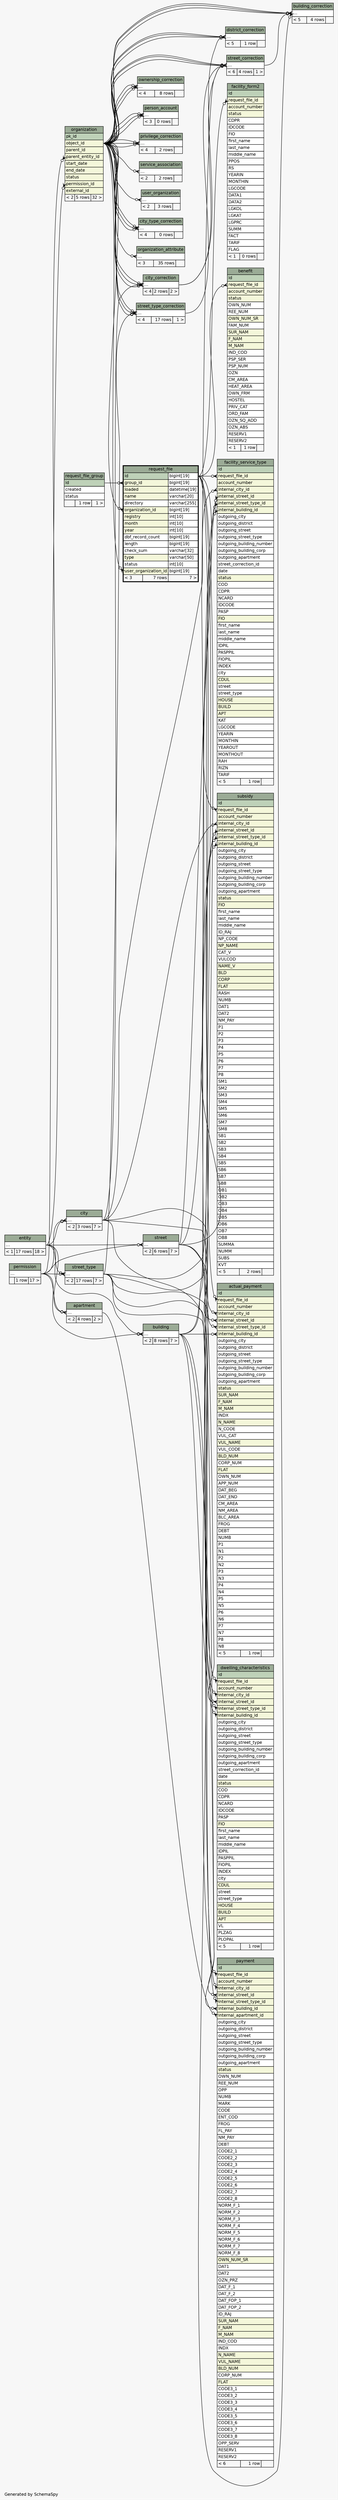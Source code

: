 // dot 2.28.0 on Windows 7 6.1
// SchemaSpy rev 590
digraph "twoDegreesRelationshipsDiagram" {
  graph [
    rankdir="RL"
    bgcolor="#f7f7f7"
    label="\nGenerated by SchemaSpy"
    labeljust="l"
    nodesep="0.18"
    ranksep="0.46"
    fontname="Helvetica"
    fontsize="11"
  ];
  node [
    fontname="Helvetica"
    fontsize="11"
    shape="plaintext"
  ];
  edge [
    arrowsize="0.8"
  ];
  "actual_payment":"internal_building_id":w -> "building":"elipses":e [arrowhead=none dir=back arrowtail=crowodot];
  "actual_payment":"internal_city_id":w -> "city":"elipses":e [arrowhead=none dir=back arrowtail=crowodot];
  "actual_payment":"internal_street_id":w -> "street":"elipses":e [arrowhead=none dir=back arrowtail=crowodot];
  "actual_payment":"internal_street_type_id":w -> "street_type":"elipses":e [arrowhead=none dir=back arrowtail=crowodot];
  "actual_payment":"request_file_id":w -> "request_file":"id.type":e [arrowhead=none dir=back arrowtail=crowodot];
  "apartment":"elipses":w -> "entity":"elipses":e [arrowhead=none dir=back arrowtail=crowodot];
  "apartment":"elipses":w -> "permission":"elipses":e [arrowhead=none dir=back arrowtail=crowodot];
  "benefit":"request_file_id":w -> "request_file":"id.type":e [arrowhead=none dir=back arrowtail=crowodot];
  "building":"elipses":w -> "entity":"elipses":e [arrowhead=none dir=back arrowtail=crowodot];
  "building":"elipses":w -> "permission":"elipses":e [arrowhead=none dir=back arrowtail=crowodot];
  "building_correction":"elipses":w -> "organization":"object_id":e [arrowhead=none dir=back arrowtail=crowodot];
  "building_correction":"elipses":w -> "building":"elipses":e [arrowhead=none dir=back arrowtail=crowodot];
  "building_correction":"elipses":w -> "organization":"object_id":e [arrowhead=none dir=back arrowtail=crowodot];
  "building_correction":"elipses":w -> "street_correction":"elipses":e [arrowhead=none dir=back arrowtail=crowodot];
  "building_correction":"elipses":w -> "organization":"object_id":e [arrowhead=none dir=back arrowtail=crowodot];
  "city":"elipses":w -> "entity":"elipses":e [arrowhead=none dir=back arrowtail=crowodot];
  "city":"elipses":w -> "permission":"elipses":e [arrowhead=none dir=back arrowtail=crowodot];
  "city_correction":"elipses":w -> "organization":"object_id":e [arrowhead=none dir=back arrowtail=crowodot];
  "city_correction":"elipses":w -> "city":"elipses":e [arrowhead=none dir=back arrowtail=crowodot];
  "city_correction":"elipses":w -> "organization":"object_id":e [arrowhead=none dir=back arrowtail=crowodot];
  "city_correction":"elipses":w -> "organization":"object_id":e [arrowhead=none dir=back arrowtail=crowodot];
  "city_type_correction":"elipses":w -> "organization":"object_id":e [arrowhead=none dir=back arrowtail=crowodot];
  "city_type_correction":"elipses":w -> "organization":"object_id":e [arrowhead=none dir=back arrowtail=crowodot];
  "city_type_correction":"elipses":w -> "organization":"object_id":e [arrowhead=none dir=back arrowtail=crowodot];
  "district_correction":"elipses":w -> "organization":"object_id":e [arrowhead=none dir=back arrowtail=crowodot];
  "district_correction":"elipses":w -> "organization":"object_id":e [arrowhead=none dir=back arrowtail=crowodot];
  "district_correction":"elipses":w -> "city_correction":"elipses":e [arrowhead=none dir=back arrowtail=crowodot];
  "district_correction":"elipses":w -> "organization":"object_id":e [arrowhead=none dir=back arrowtail=crowodot];
  "dwelling_characteristics":"internal_building_id":w -> "building":"elipses":e [arrowhead=none dir=back arrowtail=crowodot];
  "dwelling_characteristics":"internal_city_id":w -> "city":"elipses":e [arrowhead=none dir=back arrowtail=crowodot];
  "dwelling_characteristics":"internal_street_id":w -> "street":"elipses":e [arrowhead=none dir=back arrowtail=crowodot];
  "dwelling_characteristics":"internal_street_type_id":w -> "street_type":"elipses":e [arrowhead=none dir=back arrowtail=crowodot];
  "dwelling_characteristics":"request_file_id":w -> "request_file":"id.type":e [arrowhead=none dir=back arrowtail=crowodot];
  "facility_form2":"request_file_id":w -> "request_file":"id.type":e [arrowhead=none dir=back arrowtail=crowodot];
  "facility_service_type":"internal_building_id":w -> "building":"elipses":e [arrowhead=none dir=back arrowtail=crowodot];
  "facility_service_type":"internal_city_id":w -> "city":"elipses":e [arrowhead=none dir=back arrowtail=crowodot];
  "facility_service_type":"internal_street_id":w -> "street":"elipses":e [arrowhead=none dir=back arrowtail=crowodot];
  "facility_service_type":"internal_street_type_id":w -> "street_type":"elipses":e [arrowhead=none dir=back arrowtail=crowodot];
  "facility_service_type":"request_file_id":w -> "request_file":"id.type":e [arrowhead=none dir=back arrowtail=crowodot];
  "organization":"parent_entity_id":w -> "entity":"elipses":e [arrowhead=none dir=back arrowtail=crowodot];
  "organization":"permission_id":w -> "permission":"elipses":e [arrowhead=none dir=back arrowtail=crowodot];
  "organization_attribute":"elipses":w -> "organization":"object_id":e [arrowhead=none dir=back arrowtail=crowodot];
  "ownership_correction":"elipses":w -> "organization":"object_id":e [arrowhead=none dir=back arrowtail=crowodot];
  "ownership_correction":"elipses":w -> "organization":"object_id":e [arrowhead=none dir=back arrowtail=crowodot];
  "ownership_correction":"elipses":w -> "organization":"object_id":e [arrowhead=none dir=back arrowtail=crowodot];
  "payment":"internal_apartment_id":w -> "apartment":"elipses":e [arrowhead=none dir=back arrowtail=crowodot];
  "payment":"internal_building_id":w -> "building":"elipses":e [arrowhead=none dir=back arrowtail=crowodot];
  "payment":"internal_city_id":w -> "city":"elipses":e [arrowhead=none dir=back arrowtail=crowodot];
  "payment":"internal_street_id":w -> "street":"elipses":e [arrowhead=none dir=back arrowtail=crowodot];
  "payment":"internal_street_type_id":w -> "street_type":"elipses":e [arrowhead=none dir=back arrowtail=crowodot];
  "payment":"request_file_id":w -> "request_file":"id.type":e [arrowhead=none dir=back arrowtail=crowodot];
  "person_account":"elipses":w -> "organization":"object_id":e [arrowhead=none dir=back arrowtail=crowodot];
  "person_account":"elipses":w -> "organization":"object_id":e [arrowhead=none dir=back arrowtail=crowodot];
  "person_account":"elipses":w -> "organization":"object_id":e [arrowhead=none dir=back arrowtail=crowodot];
  "privilege_correction":"elipses":w -> "organization":"object_id":e [arrowhead=none dir=back arrowtail=crowodot];
  "privilege_correction":"elipses":w -> "organization":"object_id":e [arrowhead=none dir=back arrowtail=crowodot];
  "privilege_correction":"elipses":w -> "organization":"object_id":e [arrowhead=none dir=back arrowtail=crowodot];
  "request_file":"group_id":w -> "request_file_group":"id":e [arrowhead=none dir=back arrowtail=crowodot];
  "request_file":"organization_id":w -> "organization":"object_id":e [arrowhead=none dir=back arrowtail=crowodot];
  "request_file":"user_organization_id":w -> "organization":"object_id":e [arrowhead=none dir=back arrowtail=crowodot];
  "service_association":"elipses":w -> "organization":"object_id":e [arrowhead=none dir=back arrowtail=crowodot];
  "street":"elipses":w -> "entity":"elipses":e [arrowhead=none dir=back arrowtail=crowodot];
  "street":"elipses":w -> "permission":"elipses":e [arrowhead=none dir=back arrowtail=crowodot];
  "street_correction":"elipses":w -> "organization":"object_id":e [arrowhead=none dir=back arrowtail=crowodot];
  "street_correction":"elipses":w -> "street":"elipses":e [arrowhead=none dir=back arrowtail=crowodot];
  "street_correction":"elipses":w -> "organization":"object_id":e [arrowhead=none dir=back arrowtail=crowodot];
  "street_correction":"elipses":w -> "city_correction":"elipses":e [arrowhead=none dir=back arrowtail=crowodot];
  "street_correction":"elipses":w -> "street_type_correction":"elipses":e [arrowhead=none dir=back arrowtail=crowodot];
  "street_correction":"elipses":w -> "organization":"object_id":e [arrowhead=none dir=back arrowtail=crowodot];
  "street_type":"elipses":w -> "entity":"elipses":e [arrowhead=none dir=back arrowtail=crowodot];
  "street_type":"elipses":w -> "permission":"elipses":e [arrowhead=none dir=back arrowtail=crowodot];
  "street_type_correction":"elipses":w -> "organization":"object_id":e [arrowhead=none dir=back arrowtail=crowodot];
  "street_type_correction":"elipses":w -> "street_type":"elipses":e [arrowhead=none dir=back arrowtail=crowodot];
  "street_type_correction":"elipses":w -> "organization":"object_id":e [arrowhead=none dir=back arrowtail=crowodot];
  "street_type_correction":"elipses":w -> "organization":"object_id":e [arrowhead=none dir=back arrowtail=crowodot];
  "subsidy":"internal_building_id":w -> "building":"elipses":e [arrowhead=none dir=back arrowtail=crowodot];
  "subsidy":"internal_city_id":w -> "city":"elipses":e [arrowhead=none dir=back arrowtail=crowodot];
  "subsidy":"internal_street_id":w -> "street":"elipses":e [arrowhead=none dir=back arrowtail=crowodot];
  "subsidy":"internal_street_type_id":w -> "street_type":"elipses":e [arrowhead=none dir=back arrowtail=crowodot];
  "subsidy":"request_file_id":w -> "request_file":"id.type":e [arrowhead=none dir=back arrowtail=crowodot];
  "user_organization":"elipses":w -> "organization":"object_id":e [arrowhead=none dir=back arrowtail=crowodot];
  "actual_payment" [
    label=<
    <TABLE BORDER="0" CELLBORDER="1" CELLSPACING="0" BGCOLOR="#ffffff">
      <TR><TD COLSPAN="3" BGCOLOR="#9bab96" ALIGN="CENTER">actual_payment</TD></TR>
      <TR><TD PORT="id" COLSPAN="3" BGCOLOR="#bed1b8" ALIGN="LEFT">id</TD></TR>
      <TR><TD PORT="request_file_id" COLSPAN="3" BGCOLOR="#f4f7da" ALIGN="LEFT">request_file_id</TD></TR>
      <TR><TD PORT="account_number" COLSPAN="3" BGCOLOR="#f4f7da" ALIGN="LEFT">account_number</TD></TR>
      <TR><TD PORT="internal_city_id" COLSPAN="3" BGCOLOR="#f4f7da" ALIGN="LEFT">internal_city_id</TD></TR>
      <TR><TD PORT="internal_street_id" COLSPAN="3" BGCOLOR="#f4f7da" ALIGN="LEFT">internal_street_id</TD></TR>
      <TR><TD PORT="internal_street_type_id" COLSPAN="3" BGCOLOR="#f4f7da" ALIGN="LEFT">internal_street_type_id</TD></TR>
      <TR><TD PORT="internal_building_id" COLSPAN="3" BGCOLOR="#f4f7da" ALIGN="LEFT">internal_building_id</TD></TR>
      <TR><TD PORT="outgoing_city" COLSPAN="3" ALIGN="LEFT">outgoing_city</TD></TR>
      <TR><TD PORT="outgoing_district" COLSPAN="3" ALIGN="LEFT">outgoing_district</TD></TR>
      <TR><TD PORT="outgoing_street" COLSPAN="3" ALIGN="LEFT">outgoing_street</TD></TR>
      <TR><TD PORT="outgoing_street_type" COLSPAN="3" ALIGN="LEFT">outgoing_street_type</TD></TR>
      <TR><TD PORT="outgoing_building_number" COLSPAN="3" ALIGN="LEFT">outgoing_building_number</TD></TR>
      <TR><TD PORT="outgoing_building_corp" COLSPAN="3" ALIGN="LEFT">outgoing_building_corp</TD></TR>
      <TR><TD PORT="outgoing_apartment" COLSPAN="3" ALIGN="LEFT">outgoing_apartment</TD></TR>
      <TR><TD PORT="status" COLSPAN="3" BGCOLOR="#f4f7da" ALIGN="LEFT">status</TD></TR>
      <TR><TD PORT="SUR_NAM" COLSPAN="3" BGCOLOR="#f4f7da" ALIGN="LEFT">SUR_NAM</TD></TR>
      <TR><TD PORT="F_NAM" COLSPAN="3" BGCOLOR="#f4f7da" ALIGN="LEFT">F_NAM</TD></TR>
      <TR><TD PORT="M_NAM" COLSPAN="3" BGCOLOR="#f4f7da" ALIGN="LEFT">M_NAM</TD></TR>
      <TR><TD PORT="INDX" COLSPAN="3" ALIGN="LEFT">INDX</TD></TR>
      <TR><TD PORT="N_NAME" COLSPAN="3" BGCOLOR="#f4f7da" ALIGN="LEFT">N_NAME</TD></TR>
      <TR><TD PORT="N_CODE" COLSPAN="3" ALIGN="LEFT">N_CODE</TD></TR>
      <TR><TD PORT="VUL_CAT" COLSPAN="3" ALIGN="LEFT">VUL_CAT</TD></TR>
      <TR><TD PORT="VUL_NAME" COLSPAN="3" BGCOLOR="#f4f7da" ALIGN="LEFT">VUL_NAME</TD></TR>
      <TR><TD PORT="VUL_CODE" COLSPAN="3" ALIGN="LEFT">VUL_CODE</TD></TR>
      <TR><TD PORT="BLD_NUM" COLSPAN="3" BGCOLOR="#f4f7da" ALIGN="LEFT">BLD_NUM</TD></TR>
      <TR><TD PORT="CORP_NUM" COLSPAN="3" ALIGN="LEFT">CORP_NUM</TD></TR>
      <TR><TD PORT="FLAT" COLSPAN="3" BGCOLOR="#f4f7da" ALIGN="LEFT">FLAT</TD></TR>
      <TR><TD PORT="OWN_NUM" COLSPAN="3" ALIGN="LEFT">OWN_NUM</TD></TR>
      <TR><TD PORT="APP_NUM" COLSPAN="3" ALIGN="LEFT">APP_NUM</TD></TR>
      <TR><TD PORT="DAT_BEG" COLSPAN="3" ALIGN="LEFT">DAT_BEG</TD></TR>
      <TR><TD PORT="DAT_END" COLSPAN="3" ALIGN="LEFT">DAT_END</TD></TR>
      <TR><TD PORT="CM_AREA" COLSPAN="3" ALIGN="LEFT">CM_AREA</TD></TR>
      <TR><TD PORT="NM_AREA" COLSPAN="3" ALIGN="LEFT">NM_AREA</TD></TR>
      <TR><TD PORT="BLC_AREA" COLSPAN="3" ALIGN="LEFT">BLC_AREA</TD></TR>
      <TR><TD PORT="FROG" COLSPAN="3" ALIGN="LEFT">FROG</TD></TR>
      <TR><TD PORT="DEBT" COLSPAN="3" ALIGN="LEFT">DEBT</TD></TR>
      <TR><TD PORT="NUMB" COLSPAN="3" ALIGN="LEFT">NUMB</TD></TR>
      <TR><TD PORT="P1" COLSPAN="3" ALIGN="LEFT">P1</TD></TR>
      <TR><TD PORT="N1" COLSPAN="3" ALIGN="LEFT">N1</TD></TR>
      <TR><TD PORT="P2" COLSPAN="3" ALIGN="LEFT">P2</TD></TR>
      <TR><TD PORT="N2" COLSPAN="3" ALIGN="LEFT">N2</TD></TR>
      <TR><TD PORT="P3" COLSPAN="3" ALIGN="LEFT">P3</TD></TR>
      <TR><TD PORT="N3" COLSPAN="3" ALIGN="LEFT">N3</TD></TR>
      <TR><TD PORT="P4" COLSPAN="3" ALIGN="LEFT">P4</TD></TR>
      <TR><TD PORT="N4" COLSPAN="3" ALIGN="LEFT">N4</TD></TR>
      <TR><TD PORT="P5" COLSPAN="3" ALIGN="LEFT">P5</TD></TR>
      <TR><TD PORT="N5" COLSPAN="3" ALIGN="LEFT">N5</TD></TR>
      <TR><TD PORT="P6" COLSPAN="3" ALIGN="LEFT">P6</TD></TR>
      <TR><TD PORT="N6" COLSPAN="3" ALIGN="LEFT">N6</TD></TR>
      <TR><TD PORT="P7" COLSPAN="3" ALIGN="LEFT">P7</TD></TR>
      <TR><TD PORT="N7" COLSPAN="3" ALIGN="LEFT">N7</TD></TR>
      <TR><TD PORT="P8" COLSPAN="3" ALIGN="LEFT">P8</TD></TR>
      <TR><TD PORT="N8" COLSPAN="3" ALIGN="LEFT">N8</TD></TR>
      <TR><TD ALIGN="LEFT" BGCOLOR="#f7f7f7">&lt; 5</TD><TD ALIGN="RIGHT" BGCOLOR="#f7f7f7">1 row</TD><TD ALIGN="RIGHT" BGCOLOR="#f7f7f7">  </TD></TR>
    </TABLE>>
    URL="actual_payment.html"
    tooltip="actual_payment"
  ];
  "apartment" [
    label=<
    <TABLE BORDER="0" CELLBORDER="1" CELLSPACING="0" BGCOLOR="#ffffff">
      <TR><TD COLSPAN="3" BGCOLOR="#9bab96" ALIGN="CENTER">apartment</TD></TR>
      <TR><TD PORT="elipses" COLSPAN="3" ALIGN="LEFT">...</TD></TR>
      <TR><TD ALIGN="LEFT" BGCOLOR="#f7f7f7">&lt; 2</TD><TD ALIGN="RIGHT" BGCOLOR="#f7f7f7">4 rows</TD><TD ALIGN="RIGHT" BGCOLOR="#f7f7f7">2 &gt;</TD></TR>
    </TABLE>>
    URL="apartment.html"
    tooltip="apartment"
  ];
  "benefit" [
    label=<
    <TABLE BORDER="0" CELLBORDER="1" CELLSPACING="0" BGCOLOR="#ffffff">
      <TR><TD COLSPAN="3" BGCOLOR="#9bab96" ALIGN="CENTER">benefit</TD></TR>
      <TR><TD PORT="id" COLSPAN="3" BGCOLOR="#bed1b8" ALIGN="LEFT">id</TD></TR>
      <TR><TD PORT="request_file_id" COLSPAN="3" BGCOLOR="#f4f7da" ALIGN="LEFT">request_file_id</TD></TR>
      <TR><TD PORT="account_number" COLSPAN="3" BGCOLOR="#f4f7da" ALIGN="LEFT">account_number</TD></TR>
      <TR><TD PORT="status" COLSPAN="3" BGCOLOR="#f4f7da" ALIGN="LEFT">status</TD></TR>
      <TR><TD PORT="OWN_NUM" COLSPAN="3" ALIGN="LEFT">OWN_NUM</TD></TR>
      <TR><TD PORT="REE_NUM" COLSPAN="3" ALIGN="LEFT">REE_NUM</TD></TR>
      <TR><TD PORT="OWN_NUM_SR" COLSPAN="3" BGCOLOR="#f4f7da" ALIGN="LEFT">OWN_NUM_SR</TD></TR>
      <TR><TD PORT="FAM_NUM" COLSPAN="3" ALIGN="LEFT">FAM_NUM</TD></TR>
      <TR><TD PORT="SUR_NAM" COLSPAN="3" BGCOLOR="#f4f7da" ALIGN="LEFT">SUR_NAM</TD></TR>
      <TR><TD PORT="F_NAM" COLSPAN="3" BGCOLOR="#f4f7da" ALIGN="LEFT">F_NAM</TD></TR>
      <TR><TD PORT="M_NAM" COLSPAN="3" BGCOLOR="#f4f7da" ALIGN="LEFT">M_NAM</TD></TR>
      <TR><TD PORT="IND_COD" COLSPAN="3" ALIGN="LEFT">IND_COD</TD></TR>
      <TR><TD PORT="PSP_SER" COLSPAN="3" ALIGN="LEFT">PSP_SER</TD></TR>
      <TR><TD PORT="PSP_NUM" COLSPAN="3" ALIGN="LEFT">PSP_NUM</TD></TR>
      <TR><TD PORT="OZN" COLSPAN="3" ALIGN="LEFT">OZN</TD></TR>
      <TR><TD PORT="CM_AREA" COLSPAN="3" ALIGN="LEFT">CM_AREA</TD></TR>
      <TR><TD PORT="HEAT_AREA" COLSPAN="3" ALIGN="LEFT">HEAT_AREA</TD></TR>
      <TR><TD PORT="OWN_FRM" COLSPAN="3" ALIGN="LEFT">OWN_FRM</TD></TR>
      <TR><TD PORT="HOSTEL" COLSPAN="3" ALIGN="LEFT">HOSTEL</TD></TR>
      <TR><TD PORT="PRIV_CAT" COLSPAN="3" ALIGN="LEFT">PRIV_CAT</TD></TR>
      <TR><TD PORT="ORD_FAM" COLSPAN="3" ALIGN="LEFT">ORD_FAM</TD></TR>
      <TR><TD PORT="OZN_SQ_ADD" COLSPAN="3" ALIGN="LEFT">OZN_SQ_ADD</TD></TR>
      <TR><TD PORT="OZN_ABS" COLSPAN="3" ALIGN="LEFT">OZN_ABS</TD></TR>
      <TR><TD PORT="RESERV1" COLSPAN="3" ALIGN="LEFT">RESERV1</TD></TR>
      <TR><TD PORT="RESERV2" COLSPAN="3" ALIGN="LEFT">RESERV2</TD></TR>
      <TR><TD ALIGN="LEFT" BGCOLOR="#f7f7f7">&lt; 1</TD><TD ALIGN="RIGHT" BGCOLOR="#f7f7f7">1 row</TD><TD ALIGN="RIGHT" BGCOLOR="#f7f7f7">  </TD></TR>
    </TABLE>>
    URL="benefit.html"
    tooltip="benefit"
  ];
  "building" [
    label=<
    <TABLE BORDER="0" CELLBORDER="1" CELLSPACING="0" BGCOLOR="#ffffff">
      <TR><TD COLSPAN="3" BGCOLOR="#9bab96" ALIGN="CENTER">building</TD></TR>
      <TR><TD PORT="elipses" COLSPAN="3" ALIGN="LEFT">...</TD></TR>
      <TR><TD ALIGN="LEFT" BGCOLOR="#f7f7f7">&lt; 2</TD><TD ALIGN="RIGHT" BGCOLOR="#f7f7f7">8 rows</TD><TD ALIGN="RIGHT" BGCOLOR="#f7f7f7">7 &gt;</TD></TR>
    </TABLE>>
    URL="building.html"
    tooltip="building"
  ];
  "building_correction" [
    label=<
    <TABLE BORDER="0" CELLBORDER="1" CELLSPACING="0" BGCOLOR="#ffffff">
      <TR><TD COLSPAN="3" BGCOLOR="#9bab96" ALIGN="CENTER">building_correction</TD></TR>
      <TR><TD PORT="elipses" COLSPAN="3" ALIGN="LEFT">...</TD></TR>
      <TR><TD ALIGN="LEFT" BGCOLOR="#f7f7f7">&lt; 5</TD><TD ALIGN="RIGHT" BGCOLOR="#f7f7f7">4 rows</TD><TD ALIGN="RIGHT" BGCOLOR="#f7f7f7">  </TD></TR>
    </TABLE>>
    URL="building_correction.html"
    tooltip="building_correction"
  ];
  "city" [
    label=<
    <TABLE BORDER="0" CELLBORDER="1" CELLSPACING="0" BGCOLOR="#ffffff">
      <TR><TD COLSPAN="3" BGCOLOR="#9bab96" ALIGN="CENTER">city</TD></TR>
      <TR><TD PORT="elipses" COLSPAN="3" ALIGN="LEFT">...</TD></TR>
      <TR><TD ALIGN="LEFT" BGCOLOR="#f7f7f7">&lt; 2</TD><TD ALIGN="RIGHT" BGCOLOR="#f7f7f7">3 rows</TD><TD ALIGN="RIGHT" BGCOLOR="#f7f7f7">7 &gt;</TD></TR>
    </TABLE>>
    URL="city.html"
    tooltip="city"
  ];
  "city_correction" [
    label=<
    <TABLE BORDER="0" CELLBORDER="1" CELLSPACING="0" BGCOLOR="#ffffff">
      <TR><TD COLSPAN="3" BGCOLOR="#9bab96" ALIGN="CENTER">city_correction</TD></TR>
      <TR><TD PORT="elipses" COLSPAN="3" ALIGN="LEFT">...</TD></TR>
      <TR><TD ALIGN="LEFT" BGCOLOR="#f7f7f7">&lt; 4</TD><TD ALIGN="RIGHT" BGCOLOR="#f7f7f7">2 rows</TD><TD ALIGN="RIGHT" BGCOLOR="#f7f7f7">2 &gt;</TD></TR>
    </TABLE>>
    URL="city_correction.html"
    tooltip="city_correction"
  ];
  "city_type_correction" [
    label=<
    <TABLE BORDER="0" CELLBORDER="1" CELLSPACING="0" BGCOLOR="#ffffff">
      <TR><TD COLSPAN="3" BGCOLOR="#9bab96" ALIGN="CENTER">city_type_correction</TD></TR>
      <TR><TD PORT="elipses" COLSPAN="3" ALIGN="LEFT">...</TD></TR>
      <TR><TD ALIGN="LEFT" BGCOLOR="#f7f7f7">&lt; 4</TD><TD ALIGN="RIGHT" BGCOLOR="#f7f7f7">0 rows</TD><TD ALIGN="RIGHT" BGCOLOR="#f7f7f7">  </TD></TR>
    </TABLE>>
    URL="city_type_correction.html"
    tooltip="city_type_correction"
  ];
  "district_correction" [
    label=<
    <TABLE BORDER="0" CELLBORDER="1" CELLSPACING="0" BGCOLOR="#ffffff">
      <TR><TD COLSPAN="3" BGCOLOR="#9bab96" ALIGN="CENTER">district_correction</TD></TR>
      <TR><TD PORT="elipses" COLSPAN="3" ALIGN="LEFT">...</TD></TR>
      <TR><TD ALIGN="LEFT" BGCOLOR="#f7f7f7">&lt; 5</TD><TD ALIGN="RIGHT" BGCOLOR="#f7f7f7">1 row</TD><TD ALIGN="RIGHT" BGCOLOR="#f7f7f7">  </TD></TR>
    </TABLE>>
    URL="district_correction.html"
    tooltip="district_correction"
  ];
  "dwelling_characteristics" [
    label=<
    <TABLE BORDER="0" CELLBORDER="1" CELLSPACING="0" BGCOLOR="#ffffff">
      <TR><TD COLSPAN="3" BGCOLOR="#9bab96" ALIGN="CENTER">dwelling_characteristics</TD></TR>
      <TR><TD PORT="id" COLSPAN="3" BGCOLOR="#bed1b8" ALIGN="LEFT">id</TD></TR>
      <TR><TD PORT="request_file_id" COLSPAN="3" BGCOLOR="#f4f7da" ALIGN="LEFT">request_file_id</TD></TR>
      <TR><TD PORT="account_number" COLSPAN="3" BGCOLOR="#f4f7da" ALIGN="LEFT">account_number</TD></TR>
      <TR><TD PORT="internal_city_id" COLSPAN="3" BGCOLOR="#f4f7da" ALIGN="LEFT">internal_city_id</TD></TR>
      <TR><TD PORT="internal_street_id" COLSPAN="3" BGCOLOR="#f4f7da" ALIGN="LEFT">internal_street_id</TD></TR>
      <TR><TD PORT="internal_street_type_id" COLSPAN="3" BGCOLOR="#f4f7da" ALIGN="LEFT">internal_street_type_id</TD></TR>
      <TR><TD PORT="internal_building_id" COLSPAN="3" BGCOLOR="#f4f7da" ALIGN="LEFT">internal_building_id</TD></TR>
      <TR><TD PORT="outgoing_city" COLSPAN="3" ALIGN="LEFT">outgoing_city</TD></TR>
      <TR><TD PORT="outgoing_district" COLSPAN="3" ALIGN="LEFT">outgoing_district</TD></TR>
      <TR><TD PORT="outgoing_street" COLSPAN="3" ALIGN="LEFT">outgoing_street</TD></TR>
      <TR><TD PORT="outgoing_street_type" COLSPAN="3" ALIGN="LEFT">outgoing_street_type</TD></TR>
      <TR><TD PORT="outgoing_building_number" COLSPAN="3" ALIGN="LEFT">outgoing_building_number</TD></TR>
      <TR><TD PORT="outgoing_building_corp" COLSPAN="3" ALIGN="LEFT">outgoing_building_corp</TD></TR>
      <TR><TD PORT="outgoing_apartment" COLSPAN="3" ALIGN="LEFT">outgoing_apartment</TD></TR>
      <TR><TD PORT="street_correction_id" COLSPAN="3" ALIGN="LEFT">street_correction_id</TD></TR>
      <TR><TD PORT="date" COLSPAN="3" ALIGN="LEFT">date</TD></TR>
      <TR><TD PORT="status" COLSPAN="3" BGCOLOR="#f4f7da" ALIGN="LEFT">status</TD></TR>
      <TR><TD PORT="COD" COLSPAN="3" ALIGN="LEFT">COD</TD></TR>
      <TR><TD PORT="CDPR" COLSPAN="3" ALIGN="LEFT">CDPR</TD></TR>
      <TR><TD PORT="NCARD" COLSPAN="3" ALIGN="LEFT">NCARD</TD></TR>
      <TR><TD PORT="IDCODE" COLSPAN="3" ALIGN="LEFT">IDCODE</TD></TR>
      <TR><TD PORT="PASP" COLSPAN="3" ALIGN="LEFT">PASP</TD></TR>
      <TR><TD PORT="FIO" COLSPAN="3" BGCOLOR="#f4f7da" ALIGN="LEFT">FIO</TD></TR>
      <TR><TD PORT="first_name" COLSPAN="3" ALIGN="LEFT">first_name</TD></TR>
      <TR><TD PORT="last_name" COLSPAN="3" ALIGN="LEFT">last_name</TD></TR>
      <TR><TD PORT="middle_name" COLSPAN="3" ALIGN="LEFT">middle_name</TD></TR>
      <TR><TD PORT="IDPIL" COLSPAN="3" ALIGN="LEFT">IDPIL</TD></TR>
      <TR><TD PORT="PASPPIL" COLSPAN="3" ALIGN="LEFT">PASPPIL</TD></TR>
      <TR><TD PORT="FIOPIL" COLSPAN="3" ALIGN="LEFT">FIOPIL</TD></TR>
      <TR><TD PORT="INDEX" COLSPAN="3" ALIGN="LEFT">INDEX</TD></TR>
      <TR><TD PORT="city" COLSPAN="3" ALIGN="LEFT">city</TD></TR>
      <TR><TD PORT="CDUL" COLSPAN="3" BGCOLOR="#f4f7da" ALIGN="LEFT">CDUL</TD></TR>
      <TR><TD PORT="street" COLSPAN="3" ALIGN="LEFT">street</TD></TR>
      <TR><TD PORT="street_type" COLSPAN="3" ALIGN="LEFT">street_type</TD></TR>
      <TR><TD PORT="HOUSE" COLSPAN="3" BGCOLOR="#f4f7da" ALIGN="LEFT">HOUSE</TD></TR>
      <TR><TD PORT="BUILD" COLSPAN="3" BGCOLOR="#f4f7da" ALIGN="LEFT">BUILD</TD></TR>
      <TR><TD PORT="APT" COLSPAN="3" BGCOLOR="#f4f7da" ALIGN="LEFT">APT</TD></TR>
      <TR><TD PORT="VL" COLSPAN="3" ALIGN="LEFT">VL</TD></TR>
      <TR><TD PORT="PLZAG" COLSPAN="3" ALIGN="LEFT">PLZAG</TD></TR>
      <TR><TD PORT="PLOPAL" COLSPAN="3" ALIGN="LEFT">PLOPAL</TD></TR>
      <TR><TD ALIGN="LEFT" BGCOLOR="#f7f7f7">&lt; 5</TD><TD ALIGN="RIGHT" BGCOLOR="#f7f7f7">1 row</TD><TD ALIGN="RIGHT" BGCOLOR="#f7f7f7">  </TD></TR>
    </TABLE>>
    URL="dwelling_characteristics.html"
    tooltip="dwelling_characteristics"
  ];
  "entity" [
    label=<
    <TABLE BORDER="0" CELLBORDER="1" CELLSPACING="0" BGCOLOR="#ffffff">
      <TR><TD COLSPAN="3" BGCOLOR="#9bab96" ALIGN="CENTER">entity</TD></TR>
      <TR><TD PORT="elipses" COLSPAN="3" ALIGN="LEFT">...</TD></TR>
      <TR><TD ALIGN="LEFT" BGCOLOR="#f7f7f7">&lt; 1</TD><TD ALIGN="RIGHT" BGCOLOR="#f7f7f7">17 rows</TD><TD ALIGN="RIGHT" BGCOLOR="#f7f7f7">18 &gt;</TD></TR>
    </TABLE>>
    URL="entity.html"
    tooltip="entity"
  ];
  "facility_form2" [
    label=<
    <TABLE BORDER="0" CELLBORDER="1" CELLSPACING="0" BGCOLOR="#ffffff">
      <TR><TD COLSPAN="3" BGCOLOR="#9bab96" ALIGN="CENTER">facility_form2</TD></TR>
      <TR><TD PORT="id" COLSPAN="3" BGCOLOR="#bed1b8" ALIGN="LEFT">id</TD></TR>
      <TR><TD PORT="request_file_id" COLSPAN="3" BGCOLOR="#f4f7da" ALIGN="LEFT">request_file_id</TD></TR>
      <TR><TD PORT="account_number" COLSPAN="3" BGCOLOR="#f4f7da" ALIGN="LEFT">account_number</TD></TR>
      <TR><TD PORT="status" COLSPAN="3" BGCOLOR="#f4f7da" ALIGN="LEFT">status</TD></TR>
      <TR><TD PORT="CDPR" COLSPAN="3" ALIGN="LEFT">CDPR</TD></TR>
      <TR><TD PORT="IDCODE" COLSPAN="3" ALIGN="LEFT">IDCODE</TD></TR>
      <TR><TD PORT="FIO" COLSPAN="3" ALIGN="LEFT">FIO</TD></TR>
      <TR><TD PORT="first_name" COLSPAN="3" ALIGN="LEFT">first_name</TD></TR>
      <TR><TD PORT="last_name" COLSPAN="3" ALIGN="LEFT">last_name</TD></TR>
      <TR><TD PORT="middle_name" COLSPAN="3" ALIGN="LEFT">middle_name</TD></TR>
      <TR><TD PORT="PPOS" COLSPAN="3" ALIGN="LEFT">PPOS</TD></TR>
      <TR><TD PORT="RS" COLSPAN="3" ALIGN="LEFT">RS</TD></TR>
      <TR><TD PORT="YEARIN" COLSPAN="3" ALIGN="LEFT">YEARIN</TD></TR>
      <TR><TD PORT="MONTHIN" COLSPAN="3" ALIGN="LEFT">MONTHIN</TD></TR>
      <TR><TD PORT="LGCODE" COLSPAN="3" ALIGN="LEFT">LGCODE</TD></TR>
      <TR><TD PORT="DATA1" COLSPAN="3" ALIGN="LEFT">DATA1</TD></TR>
      <TR><TD PORT="DATA2" COLSPAN="3" ALIGN="LEFT">DATA2</TD></TR>
      <TR><TD PORT="LGKOL" COLSPAN="3" ALIGN="LEFT">LGKOL</TD></TR>
      <TR><TD PORT="LGKAT" COLSPAN="3" ALIGN="LEFT">LGKAT</TD></TR>
      <TR><TD PORT="LGPRC" COLSPAN="3" ALIGN="LEFT">LGPRC</TD></TR>
      <TR><TD PORT="SUMM" COLSPAN="3" ALIGN="LEFT">SUMM</TD></TR>
      <TR><TD PORT="FACT" COLSPAN="3" ALIGN="LEFT">FACT</TD></TR>
      <TR><TD PORT="TARIF" COLSPAN="3" ALIGN="LEFT">TARIF</TD></TR>
      <TR><TD PORT="FLAG" COLSPAN="3" ALIGN="LEFT">FLAG</TD></TR>
      <TR><TD ALIGN="LEFT" BGCOLOR="#f7f7f7">&lt; 1</TD><TD ALIGN="RIGHT" BGCOLOR="#f7f7f7">0 rows</TD><TD ALIGN="RIGHT" BGCOLOR="#f7f7f7">  </TD></TR>
    </TABLE>>
    URL="facility_form2.html"
    tooltip="facility_form2"
  ];
  "facility_service_type" [
    label=<
    <TABLE BORDER="0" CELLBORDER="1" CELLSPACING="0" BGCOLOR="#ffffff">
      <TR><TD COLSPAN="3" BGCOLOR="#9bab96" ALIGN="CENTER">facility_service_type</TD></TR>
      <TR><TD PORT="id" COLSPAN="3" BGCOLOR="#bed1b8" ALIGN="LEFT">id</TD></TR>
      <TR><TD PORT="request_file_id" COLSPAN="3" BGCOLOR="#f4f7da" ALIGN="LEFT">request_file_id</TD></TR>
      <TR><TD PORT="account_number" COLSPAN="3" BGCOLOR="#f4f7da" ALIGN="LEFT">account_number</TD></TR>
      <TR><TD PORT="internal_city_id" COLSPAN="3" BGCOLOR="#f4f7da" ALIGN="LEFT">internal_city_id</TD></TR>
      <TR><TD PORT="internal_street_id" COLSPAN="3" BGCOLOR="#f4f7da" ALIGN="LEFT">internal_street_id</TD></TR>
      <TR><TD PORT="internal_street_type_id" COLSPAN="3" BGCOLOR="#f4f7da" ALIGN="LEFT">internal_street_type_id</TD></TR>
      <TR><TD PORT="internal_building_id" COLSPAN="3" BGCOLOR="#f4f7da" ALIGN="LEFT">internal_building_id</TD></TR>
      <TR><TD PORT="outgoing_city" COLSPAN="3" ALIGN="LEFT">outgoing_city</TD></TR>
      <TR><TD PORT="outgoing_district" COLSPAN="3" ALIGN="LEFT">outgoing_district</TD></TR>
      <TR><TD PORT="outgoing_street" COLSPAN="3" ALIGN="LEFT">outgoing_street</TD></TR>
      <TR><TD PORT="outgoing_street_type" COLSPAN="3" ALIGN="LEFT">outgoing_street_type</TD></TR>
      <TR><TD PORT="outgoing_building_number" COLSPAN="3" ALIGN="LEFT">outgoing_building_number</TD></TR>
      <TR><TD PORT="outgoing_building_corp" COLSPAN="3" ALIGN="LEFT">outgoing_building_corp</TD></TR>
      <TR><TD PORT="outgoing_apartment" COLSPAN="3" ALIGN="LEFT">outgoing_apartment</TD></TR>
      <TR><TD PORT="street_correction_id" COLSPAN="3" ALIGN="LEFT">street_correction_id</TD></TR>
      <TR><TD PORT="date" COLSPAN="3" ALIGN="LEFT">date</TD></TR>
      <TR><TD PORT="status" COLSPAN="3" BGCOLOR="#f4f7da" ALIGN="LEFT">status</TD></TR>
      <TR><TD PORT="COD" COLSPAN="3" ALIGN="LEFT">COD</TD></TR>
      <TR><TD PORT="CDPR" COLSPAN="3" ALIGN="LEFT">CDPR</TD></TR>
      <TR><TD PORT="NCARD" COLSPAN="3" ALIGN="LEFT">NCARD</TD></TR>
      <TR><TD PORT="IDCODE" COLSPAN="3" ALIGN="LEFT">IDCODE</TD></TR>
      <TR><TD PORT="PASP" COLSPAN="3" ALIGN="LEFT">PASP</TD></TR>
      <TR><TD PORT="FIO" COLSPAN="3" BGCOLOR="#f4f7da" ALIGN="LEFT">FIO</TD></TR>
      <TR><TD PORT="first_name" COLSPAN="3" ALIGN="LEFT">first_name</TD></TR>
      <TR><TD PORT="last_name" COLSPAN="3" ALIGN="LEFT">last_name</TD></TR>
      <TR><TD PORT="middle_name" COLSPAN="3" ALIGN="LEFT">middle_name</TD></TR>
      <TR><TD PORT="IDPIL" COLSPAN="3" ALIGN="LEFT">IDPIL</TD></TR>
      <TR><TD PORT="PASPPIL" COLSPAN="3" ALIGN="LEFT">PASPPIL</TD></TR>
      <TR><TD PORT="FIOPIL" COLSPAN="3" ALIGN="LEFT">FIOPIL</TD></TR>
      <TR><TD PORT="INDEX" COLSPAN="3" ALIGN="LEFT">INDEX</TD></TR>
      <TR><TD PORT="city" COLSPAN="3" ALIGN="LEFT">city</TD></TR>
      <TR><TD PORT="CDUL" COLSPAN="3" BGCOLOR="#f4f7da" ALIGN="LEFT">CDUL</TD></TR>
      <TR><TD PORT="street" COLSPAN="3" ALIGN="LEFT">street</TD></TR>
      <TR><TD PORT="street_type" COLSPAN="3" ALIGN="LEFT">street_type</TD></TR>
      <TR><TD PORT="HOUSE" COLSPAN="3" BGCOLOR="#f4f7da" ALIGN="LEFT">HOUSE</TD></TR>
      <TR><TD PORT="BUILD" COLSPAN="3" BGCOLOR="#f4f7da" ALIGN="LEFT">BUILD</TD></TR>
      <TR><TD PORT="APT" COLSPAN="3" BGCOLOR="#f4f7da" ALIGN="LEFT">APT</TD></TR>
      <TR><TD PORT="KAT" COLSPAN="3" ALIGN="LEFT">KAT</TD></TR>
      <TR><TD PORT="LGCODE" COLSPAN="3" ALIGN="LEFT">LGCODE</TD></TR>
      <TR><TD PORT="YEARIN" COLSPAN="3" ALIGN="LEFT">YEARIN</TD></TR>
      <TR><TD PORT="MONTHIN" COLSPAN="3" ALIGN="LEFT">MONTHIN</TD></TR>
      <TR><TD PORT="YEAROUT" COLSPAN="3" ALIGN="LEFT">YEAROUT</TD></TR>
      <TR><TD PORT="MONTHOUT" COLSPAN="3" ALIGN="LEFT">MONTHOUT</TD></TR>
      <TR><TD PORT="RAH" COLSPAN="3" ALIGN="LEFT">RAH</TD></TR>
      <TR><TD PORT="RIZN" COLSPAN="3" ALIGN="LEFT">RIZN</TD></TR>
      <TR><TD PORT="TARIF" COLSPAN="3" ALIGN="LEFT">TARIF</TD></TR>
      <TR><TD ALIGN="LEFT" BGCOLOR="#f7f7f7">&lt; 5</TD><TD ALIGN="RIGHT" BGCOLOR="#f7f7f7">1 row</TD><TD ALIGN="RIGHT" BGCOLOR="#f7f7f7">  </TD></TR>
    </TABLE>>
    URL="facility_service_type.html"
    tooltip="facility_service_type"
  ];
  "organization" [
    label=<
    <TABLE BORDER="0" CELLBORDER="1" CELLSPACING="0" BGCOLOR="#ffffff">
      <TR><TD COLSPAN="3" BGCOLOR="#9bab96" ALIGN="CENTER">organization</TD></TR>
      <TR><TD PORT="pk_id" COLSPAN="3" BGCOLOR="#bed1b8" ALIGN="LEFT">pk_id</TD></TR>
      <TR><TD PORT="object_id" COLSPAN="3" BGCOLOR="#f4f7da" ALIGN="LEFT">object_id</TD></TR>
      <TR><TD PORT="parent_id" COLSPAN="3" BGCOLOR="#f4f7da" ALIGN="LEFT">parent_id</TD></TR>
      <TR><TD PORT="parent_entity_id" COLSPAN="3" BGCOLOR="#f4f7da" ALIGN="LEFT">parent_entity_id</TD></TR>
      <TR><TD PORT="start_date" COLSPAN="3" BGCOLOR="#f4f7da" ALIGN="LEFT">start_date</TD></TR>
      <TR><TD PORT="end_date" COLSPAN="3" BGCOLOR="#f4f7da" ALIGN="LEFT">end_date</TD></TR>
      <TR><TD PORT="status" COLSPAN="3" BGCOLOR="#f4f7da" ALIGN="LEFT">status</TD></TR>
      <TR><TD PORT="permission_id" COLSPAN="3" BGCOLOR="#f4f7da" ALIGN="LEFT">permission_id</TD></TR>
      <TR><TD PORT="external_id" COLSPAN="3" BGCOLOR="#f4f7da" ALIGN="LEFT">external_id</TD></TR>
      <TR><TD ALIGN="LEFT" BGCOLOR="#f7f7f7">&lt; 2</TD><TD ALIGN="RIGHT" BGCOLOR="#f7f7f7">5 rows</TD><TD ALIGN="RIGHT" BGCOLOR="#f7f7f7">32 &gt;</TD></TR>
    </TABLE>>
    URL="organization.html"
    tooltip="organization"
  ];
  "organization_attribute" [
    label=<
    <TABLE BORDER="0" CELLBORDER="1" CELLSPACING="0" BGCOLOR="#ffffff">
      <TR><TD COLSPAN="3" BGCOLOR="#9bab96" ALIGN="CENTER">organization_attribute</TD></TR>
      <TR><TD PORT="elipses" COLSPAN="3" ALIGN="LEFT">...</TD></TR>
      <TR><TD ALIGN="LEFT" BGCOLOR="#f7f7f7">&lt; 3</TD><TD ALIGN="RIGHT" BGCOLOR="#f7f7f7">35 rows</TD><TD ALIGN="RIGHT" BGCOLOR="#f7f7f7">  </TD></TR>
    </TABLE>>
    URL="organization_attribute.html"
    tooltip="organization_attribute"
  ];
  "ownership_correction" [
    label=<
    <TABLE BORDER="0" CELLBORDER="1" CELLSPACING="0" BGCOLOR="#ffffff">
      <TR><TD COLSPAN="3" BGCOLOR="#9bab96" ALIGN="CENTER">ownership_correction</TD></TR>
      <TR><TD PORT="elipses" COLSPAN="3" ALIGN="LEFT">...</TD></TR>
      <TR><TD ALIGN="LEFT" BGCOLOR="#f7f7f7">&lt; 4</TD><TD ALIGN="RIGHT" BGCOLOR="#f7f7f7">8 rows</TD><TD ALIGN="RIGHT" BGCOLOR="#f7f7f7">  </TD></TR>
    </TABLE>>
    URL="ownership_correction.html"
    tooltip="ownership_correction"
  ];
  "payment" [
    label=<
    <TABLE BORDER="0" CELLBORDER="1" CELLSPACING="0" BGCOLOR="#ffffff">
      <TR><TD COLSPAN="3" BGCOLOR="#9bab96" ALIGN="CENTER">payment</TD></TR>
      <TR><TD PORT="id" COLSPAN="3" BGCOLOR="#bed1b8" ALIGN="LEFT">id</TD></TR>
      <TR><TD PORT="request_file_id" COLSPAN="3" BGCOLOR="#f4f7da" ALIGN="LEFT">request_file_id</TD></TR>
      <TR><TD PORT="account_number" COLSPAN="3" BGCOLOR="#f4f7da" ALIGN="LEFT">account_number</TD></TR>
      <TR><TD PORT="internal_city_id" COLSPAN="3" BGCOLOR="#f4f7da" ALIGN="LEFT">internal_city_id</TD></TR>
      <TR><TD PORT="internal_street_id" COLSPAN="3" BGCOLOR="#f4f7da" ALIGN="LEFT">internal_street_id</TD></TR>
      <TR><TD PORT="internal_street_type_id" COLSPAN="3" BGCOLOR="#f4f7da" ALIGN="LEFT">internal_street_type_id</TD></TR>
      <TR><TD PORT="internal_building_id" COLSPAN="3" BGCOLOR="#f4f7da" ALIGN="LEFT">internal_building_id</TD></TR>
      <TR><TD PORT="internal_apartment_id" COLSPAN="3" BGCOLOR="#f4f7da" ALIGN="LEFT">internal_apartment_id</TD></TR>
      <TR><TD PORT="outgoing_city" COLSPAN="3" ALIGN="LEFT">outgoing_city</TD></TR>
      <TR><TD PORT="outgoing_district" COLSPAN="3" ALIGN="LEFT">outgoing_district</TD></TR>
      <TR><TD PORT="outgoing_street" COLSPAN="3" ALIGN="LEFT">outgoing_street</TD></TR>
      <TR><TD PORT="outgoing_street_type" COLSPAN="3" ALIGN="LEFT">outgoing_street_type</TD></TR>
      <TR><TD PORT="outgoing_building_number" COLSPAN="3" ALIGN="LEFT">outgoing_building_number</TD></TR>
      <TR><TD PORT="outgoing_building_corp" COLSPAN="3" ALIGN="LEFT">outgoing_building_corp</TD></TR>
      <TR><TD PORT="outgoing_apartment" COLSPAN="3" ALIGN="LEFT">outgoing_apartment</TD></TR>
      <TR><TD PORT="status" COLSPAN="3" BGCOLOR="#f4f7da" ALIGN="LEFT">status</TD></TR>
      <TR><TD PORT="OWN_NUM" COLSPAN="3" ALIGN="LEFT">OWN_NUM</TD></TR>
      <TR><TD PORT="REE_NUM" COLSPAN="3" ALIGN="LEFT">REE_NUM</TD></TR>
      <TR><TD PORT="OPP" COLSPAN="3" ALIGN="LEFT">OPP</TD></TR>
      <TR><TD PORT="NUMB" COLSPAN="3" ALIGN="LEFT">NUMB</TD></TR>
      <TR><TD PORT="MARK" COLSPAN="3" ALIGN="LEFT">MARK</TD></TR>
      <TR><TD PORT="CODE" COLSPAN="3" ALIGN="LEFT">CODE</TD></TR>
      <TR><TD PORT="ENT_COD" COLSPAN="3" ALIGN="LEFT">ENT_COD</TD></TR>
      <TR><TD PORT="FROG" COLSPAN="3" ALIGN="LEFT">FROG</TD></TR>
      <TR><TD PORT="FL_PAY" COLSPAN="3" ALIGN="LEFT">FL_PAY</TD></TR>
      <TR><TD PORT="NM_PAY" COLSPAN="3" ALIGN="LEFT">NM_PAY</TD></TR>
      <TR><TD PORT="DEBT" COLSPAN="3" ALIGN="LEFT">DEBT</TD></TR>
      <TR><TD PORT="CODE2_1" COLSPAN="3" ALIGN="LEFT">CODE2_1</TD></TR>
      <TR><TD PORT="CODE2_2" COLSPAN="3" ALIGN="LEFT">CODE2_2</TD></TR>
      <TR><TD PORT="CODE2_3" COLSPAN="3" ALIGN="LEFT">CODE2_3</TD></TR>
      <TR><TD PORT="CODE2_4" COLSPAN="3" ALIGN="LEFT">CODE2_4</TD></TR>
      <TR><TD PORT="CODE2_5" COLSPAN="3" ALIGN="LEFT">CODE2_5</TD></TR>
      <TR><TD PORT="CODE2_6" COLSPAN="3" ALIGN="LEFT">CODE2_6</TD></TR>
      <TR><TD PORT="CODE2_7" COLSPAN="3" ALIGN="LEFT">CODE2_7</TD></TR>
      <TR><TD PORT="CODE2_8" COLSPAN="3" ALIGN="LEFT">CODE2_8</TD></TR>
      <TR><TD PORT="NORM_F_1" COLSPAN="3" ALIGN="LEFT">NORM_F_1</TD></TR>
      <TR><TD PORT="NORM_F_2" COLSPAN="3" ALIGN="LEFT">NORM_F_2</TD></TR>
      <TR><TD PORT="NORM_F_3" COLSPAN="3" ALIGN="LEFT">NORM_F_3</TD></TR>
      <TR><TD PORT="NORM_F_4" COLSPAN="3" ALIGN="LEFT">NORM_F_4</TD></TR>
      <TR><TD PORT="NORM_F_5" COLSPAN="3" ALIGN="LEFT">NORM_F_5</TD></TR>
      <TR><TD PORT="NORM_F_6" COLSPAN="3" ALIGN="LEFT">NORM_F_6</TD></TR>
      <TR><TD PORT="NORM_F_7" COLSPAN="3" ALIGN="LEFT">NORM_F_7</TD></TR>
      <TR><TD PORT="NORM_F_8" COLSPAN="3" ALIGN="LEFT">NORM_F_8</TD></TR>
      <TR><TD PORT="OWN_NUM_SR" COLSPAN="3" BGCOLOR="#f4f7da" ALIGN="LEFT">OWN_NUM_SR</TD></TR>
      <TR><TD PORT="DAT1" COLSPAN="3" ALIGN="LEFT">DAT1</TD></TR>
      <TR><TD PORT="DAT2" COLSPAN="3" ALIGN="LEFT">DAT2</TD></TR>
      <TR><TD PORT="OZN_PRZ" COLSPAN="3" ALIGN="LEFT">OZN_PRZ</TD></TR>
      <TR><TD PORT="DAT_F_1" COLSPAN="3" ALIGN="LEFT">DAT_F_1</TD></TR>
      <TR><TD PORT="DAT_F_2" COLSPAN="3" ALIGN="LEFT">DAT_F_2</TD></TR>
      <TR><TD PORT="DAT_FOP_1" COLSPAN="3" ALIGN="LEFT">DAT_FOP_1</TD></TR>
      <TR><TD PORT="DAT_FOP_2" COLSPAN="3" ALIGN="LEFT">DAT_FOP_2</TD></TR>
      <TR><TD PORT="ID_RAJ" COLSPAN="3" ALIGN="LEFT">ID_RAJ</TD></TR>
      <TR><TD PORT="SUR_NAM" COLSPAN="3" BGCOLOR="#f4f7da" ALIGN="LEFT">SUR_NAM</TD></TR>
      <TR><TD PORT="F_NAM" COLSPAN="3" BGCOLOR="#f4f7da" ALIGN="LEFT">F_NAM</TD></TR>
      <TR><TD PORT="M_NAM" COLSPAN="3" BGCOLOR="#f4f7da" ALIGN="LEFT">M_NAM</TD></TR>
      <TR><TD PORT="IND_COD" COLSPAN="3" ALIGN="LEFT">IND_COD</TD></TR>
      <TR><TD PORT="INDX" COLSPAN="3" ALIGN="LEFT">INDX</TD></TR>
      <TR><TD PORT="N_NAME" COLSPAN="3" BGCOLOR="#f4f7da" ALIGN="LEFT">N_NAME</TD></TR>
      <TR><TD PORT="VUL_NAME" COLSPAN="3" BGCOLOR="#f4f7da" ALIGN="LEFT">VUL_NAME</TD></TR>
      <TR><TD PORT="BLD_NUM" COLSPAN="3" BGCOLOR="#f4f7da" ALIGN="LEFT">BLD_NUM</TD></TR>
      <TR><TD PORT="CORP_NUM" COLSPAN="3" ALIGN="LEFT">CORP_NUM</TD></TR>
      <TR><TD PORT="FLAT" COLSPAN="3" BGCOLOR="#f4f7da" ALIGN="LEFT">FLAT</TD></TR>
      <TR><TD PORT="CODE3_1" COLSPAN="3" ALIGN="LEFT">CODE3_1</TD></TR>
      <TR><TD PORT="CODE3_2" COLSPAN="3" ALIGN="LEFT">CODE3_2</TD></TR>
      <TR><TD PORT="CODE3_3" COLSPAN="3" ALIGN="LEFT">CODE3_3</TD></TR>
      <TR><TD PORT="CODE3_4" COLSPAN="3" ALIGN="LEFT">CODE3_4</TD></TR>
      <TR><TD PORT="CODE3_5" COLSPAN="3" ALIGN="LEFT">CODE3_5</TD></TR>
      <TR><TD PORT="CODE3_6" COLSPAN="3" ALIGN="LEFT">CODE3_6</TD></TR>
      <TR><TD PORT="CODE3_7" COLSPAN="3" ALIGN="LEFT">CODE3_7</TD></TR>
      <TR><TD PORT="CODE3_8" COLSPAN="3" ALIGN="LEFT">CODE3_8</TD></TR>
      <TR><TD PORT="OPP_SERV" COLSPAN="3" ALIGN="LEFT">OPP_SERV</TD></TR>
      <TR><TD PORT="RESERV1" COLSPAN="3" ALIGN="LEFT">RESERV1</TD></TR>
      <TR><TD PORT="RESERV2" COLSPAN="3" ALIGN="LEFT">RESERV2</TD></TR>
      <TR><TD ALIGN="LEFT" BGCOLOR="#f7f7f7">&lt; 6</TD><TD ALIGN="RIGHT" BGCOLOR="#f7f7f7">1 row</TD><TD ALIGN="RIGHT" BGCOLOR="#f7f7f7">  </TD></TR>
    </TABLE>>
    URL="payment.html"
    tooltip="payment"
  ];
  "permission" [
    label=<
    <TABLE BORDER="0" CELLBORDER="1" CELLSPACING="0" BGCOLOR="#ffffff">
      <TR><TD COLSPAN="3" BGCOLOR="#9bab96" ALIGN="CENTER">permission</TD></TR>
      <TR><TD PORT="elipses" COLSPAN="3" ALIGN="LEFT">...</TD></TR>
      <TR><TD ALIGN="LEFT" BGCOLOR="#f7f7f7">  </TD><TD ALIGN="RIGHT" BGCOLOR="#f7f7f7">1 row</TD><TD ALIGN="RIGHT" BGCOLOR="#f7f7f7">17 &gt;</TD></TR>
    </TABLE>>
    URL="permission.html"
    tooltip="permission"
  ];
  "person_account" [
    label=<
    <TABLE BORDER="0" CELLBORDER="1" CELLSPACING="0" BGCOLOR="#ffffff">
      <TR><TD COLSPAN="3" BGCOLOR="#9bab96" ALIGN="CENTER">person_account</TD></TR>
      <TR><TD PORT="elipses" COLSPAN="3" ALIGN="LEFT">...</TD></TR>
      <TR><TD ALIGN="LEFT" BGCOLOR="#f7f7f7">&lt; 3</TD><TD ALIGN="RIGHT" BGCOLOR="#f7f7f7">0 rows</TD><TD ALIGN="RIGHT" BGCOLOR="#f7f7f7">  </TD></TR>
    </TABLE>>
    URL="person_account.html"
    tooltip="person_account"
  ];
  "privilege_correction" [
    label=<
    <TABLE BORDER="0" CELLBORDER="1" CELLSPACING="0" BGCOLOR="#ffffff">
      <TR><TD COLSPAN="3" BGCOLOR="#9bab96" ALIGN="CENTER">privilege_correction</TD></TR>
      <TR><TD PORT="elipses" COLSPAN="3" ALIGN="LEFT">...</TD></TR>
      <TR><TD ALIGN="LEFT" BGCOLOR="#f7f7f7">&lt; 4</TD><TD ALIGN="RIGHT" BGCOLOR="#f7f7f7">2 rows</TD><TD ALIGN="RIGHT" BGCOLOR="#f7f7f7">  </TD></TR>
    </TABLE>>
    URL="privilege_correction.html"
    tooltip="privilege_correction"
  ];
  "request_file" [
    label=<
    <TABLE BORDER="2" CELLBORDER="1" CELLSPACING="0" BGCOLOR="#ffffff">
      <TR><TD COLSPAN="3" BGCOLOR="#9bab96" ALIGN="CENTER">request_file</TD></TR>
      <TR><TD PORT="id" COLSPAN="2" BGCOLOR="#bed1b8" ALIGN="LEFT">id</TD><TD PORT="id.type" ALIGN="LEFT">bigint[19]</TD></TR>
      <TR><TD PORT="group_id" COLSPAN="2" BGCOLOR="#f4f7da" ALIGN="LEFT">group_id</TD><TD PORT="group_id.type" ALIGN="LEFT">bigint[19]</TD></TR>
      <TR><TD PORT="loaded" COLSPAN="2" BGCOLOR="#f4f7da" ALIGN="LEFT">loaded</TD><TD PORT="loaded.type" ALIGN="LEFT">datetime[19]</TD></TR>
      <TR><TD PORT="name" COLSPAN="2" BGCOLOR="#f4f7da" ALIGN="LEFT">name</TD><TD PORT="name.type" ALIGN="LEFT">varchar[20]</TD></TR>
      <TR><TD PORT="directory" COLSPAN="2" ALIGN="LEFT">directory</TD><TD PORT="directory.type" ALIGN="LEFT">varchar[255]</TD></TR>
      <TR><TD PORT="organization_id" COLSPAN="2" BGCOLOR="#f4f7da" ALIGN="LEFT">organization_id</TD><TD PORT="organization_id.type" ALIGN="LEFT">bigint[19]</TD></TR>
      <TR><TD PORT="registry" COLSPAN="2" BGCOLOR="#f4f7da" ALIGN="LEFT">registry</TD><TD PORT="registry.type" ALIGN="LEFT">int[10]</TD></TR>
      <TR><TD PORT="month" COLSPAN="2" BGCOLOR="#f4f7da" ALIGN="LEFT">month</TD><TD PORT="month.type" ALIGN="LEFT">int[10]</TD></TR>
      <TR><TD PORT="year" COLSPAN="2" BGCOLOR="#f4f7da" ALIGN="LEFT">year</TD><TD PORT="year.type" ALIGN="LEFT">int[10]</TD></TR>
      <TR><TD PORT="dbf_record_count" COLSPAN="2" ALIGN="LEFT">dbf_record_count</TD><TD PORT="dbf_record_count.type" ALIGN="LEFT">bigint[19]</TD></TR>
      <TR><TD PORT="length" COLSPAN="2" ALIGN="LEFT">length</TD><TD PORT="length.type" ALIGN="LEFT">bigint[19]</TD></TR>
      <TR><TD PORT="check_sum" COLSPAN="2" ALIGN="LEFT">check_sum</TD><TD PORT="check_sum.type" ALIGN="LEFT">varchar[32]</TD></TR>
      <TR><TD PORT="type" COLSPAN="2" BGCOLOR="#f4f7da" ALIGN="LEFT">type</TD><TD PORT="type.type" ALIGN="LEFT">varchar[50]</TD></TR>
      <TR><TD PORT="status" COLSPAN="2" ALIGN="LEFT">status</TD><TD PORT="status.type" ALIGN="LEFT">int[10]</TD></TR>
      <TR><TD PORT="user_organization_id" COLSPAN="2" BGCOLOR="#f4f7da" ALIGN="LEFT">user_organization_id</TD><TD PORT="user_organization_id.type" ALIGN="LEFT">bigint[19]</TD></TR>
      <TR><TD ALIGN="LEFT" BGCOLOR="#f7f7f7">&lt; 3</TD><TD ALIGN="RIGHT" BGCOLOR="#f7f7f7">7 rows</TD><TD ALIGN="RIGHT" BGCOLOR="#f7f7f7">7 &gt;</TD></TR>
    </TABLE>>
    URL="request_file.html"
    tooltip="request_file"
  ];
  "request_file_group" [
    label=<
    <TABLE BORDER="0" CELLBORDER="1" CELLSPACING="0" BGCOLOR="#ffffff">
      <TR><TD COLSPAN="3" BGCOLOR="#9bab96" ALIGN="CENTER">request_file_group</TD></TR>
      <TR><TD PORT="id" COLSPAN="3" BGCOLOR="#bed1b8" ALIGN="LEFT">id</TD></TR>
      <TR><TD PORT="created" COLSPAN="3" ALIGN="LEFT">created</TD></TR>
      <TR><TD PORT="status" COLSPAN="3" ALIGN="LEFT">status</TD></TR>
      <TR><TD ALIGN="LEFT" BGCOLOR="#f7f7f7">  </TD><TD ALIGN="RIGHT" BGCOLOR="#f7f7f7">1 row</TD><TD ALIGN="RIGHT" BGCOLOR="#f7f7f7">1 &gt;</TD></TR>
    </TABLE>>
    URL="request_file_group.html"
    tooltip="request_file_group"
  ];
  "service_association" [
    label=<
    <TABLE BORDER="0" CELLBORDER="1" CELLSPACING="0" BGCOLOR="#ffffff">
      <TR><TD COLSPAN="3" BGCOLOR="#9bab96" ALIGN="CENTER">service_association</TD></TR>
      <TR><TD PORT="elipses" COLSPAN="3" ALIGN="LEFT">...</TD></TR>
      <TR><TD ALIGN="LEFT" BGCOLOR="#f7f7f7">&lt; 2</TD><TD ALIGN="RIGHT" BGCOLOR="#f7f7f7">2 rows</TD><TD ALIGN="RIGHT" BGCOLOR="#f7f7f7">  </TD></TR>
    </TABLE>>
    URL="service_association.html"
    tooltip="service_association"
  ];
  "street" [
    label=<
    <TABLE BORDER="0" CELLBORDER="1" CELLSPACING="0" BGCOLOR="#ffffff">
      <TR><TD COLSPAN="3" BGCOLOR="#9bab96" ALIGN="CENTER">street</TD></TR>
      <TR><TD PORT="elipses" COLSPAN="3" ALIGN="LEFT">...</TD></TR>
      <TR><TD ALIGN="LEFT" BGCOLOR="#f7f7f7">&lt; 2</TD><TD ALIGN="RIGHT" BGCOLOR="#f7f7f7">6 rows</TD><TD ALIGN="RIGHT" BGCOLOR="#f7f7f7">7 &gt;</TD></TR>
    </TABLE>>
    URL="street.html"
    tooltip="street"
  ];
  "street_correction" [
    label=<
    <TABLE BORDER="0" CELLBORDER="1" CELLSPACING="0" BGCOLOR="#ffffff">
      <TR><TD COLSPAN="3" BGCOLOR="#9bab96" ALIGN="CENTER">street_correction</TD></TR>
      <TR><TD PORT="elipses" COLSPAN="3" ALIGN="LEFT">...</TD></TR>
      <TR><TD ALIGN="LEFT" BGCOLOR="#f7f7f7">&lt; 6</TD><TD ALIGN="RIGHT" BGCOLOR="#f7f7f7">4 rows</TD><TD ALIGN="RIGHT" BGCOLOR="#f7f7f7">1 &gt;</TD></TR>
    </TABLE>>
    URL="street_correction.html"
    tooltip="street_correction"
  ];
  "street_type" [
    label=<
    <TABLE BORDER="0" CELLBORDER="1" CELLSPACING="0" BGCOLOR="#ffffff">
      <TR><TD COLSPAN="3" BGCOLOR="#9bab96" ALIGN="CENTER">street_type</TD></TR>
      <TR><TD PORT="elipses" COLSPAN="3" ALIGN="LEFT">...</TD></TR>
      <TR><TD ALIGN="LEFT" BGCOLOR="#f7f7f7">&lt; 2</TD><TD ALIGN="RIGHT" BGCOLOR="#f7f7f7">17 rows</TD><TD ALIGN="RIGHT" BGCOLOR="#f7f7f7">7 &gt;</TD></TR>
    </TABLE>>
    URL="street_type.html"
    tooltip="street_type"
  ];
  "street_type_correction" [
    label=<
    <TABLE BORDER="0" CELLBORDER="1" CELLSPACING="0" BGCOLOR="#ffffff">
      <TR><TD COLSPAN="3" BGCOLOR="#9bab96" ALIGN="CENTER">street_type_correction</TD></TR>
      <TR><TD PORT="elipses" COLSPAN="3" ALIGN="LEFT">...</TD></TR>
      <TR><TD ALIGN="LEFT" BGCOLOR="#f7f7f7">&lt; 4</TD><TD ALIGN="RIGHT" BGCOLOR="#f7f7f7">17 rows</TD><TD ALIGN="RIGHT" BGCOLOR="#f7f7f7">1 &gt;</TD></TR>
    </TABLE>>
    URL="street_type_correction.html"
    tooltip="street_type_correction"
  ];
  "subsidy" [
    label=<
    <TABLE BORDER="0" CELLBORDER="1" CELLSPACING="0" BGCOLOR="#ffffff">
      <TR><TD COLSPAN="3" BGCOLOR="#9bab96" ALIGN="CENTER">subsidy</TD></TR>
      <TR><TD PORT="id" COLSPAN="3" BGCOLOR="#bed1b8" ALIGN="LEFT">id</TD></TR>
      <TR><TD PORT="request_file_id" COLSPAN="3" BGCOLOR="#f4f7da" ALIGN="LEFT">request_file_id</TD></TR>
      <TR><TD PORT="account_number" COLSPAN="3" BGCOLOR="#f4f7da" ALIGN="LEFT">account_number</TD></TR>
      <TR><TD PORT="internal_city_id" COLSPAN="3" BGCOLOR="#f4f7da" ALIGN="LEFT">internal_city_id</TD></TR>
      <TR><TD PORT="internal_street_id" COLSPAN="3" BGCOLOR="#f4f7da" ALIGN="LEFT">internal_street_id</TD></TR>
      <TR><TD PORT="internal_street_type_id" COLSPAN="3" BGCOLOR="#f4f7da" ALIGN="LEFT">internal_street_type_id</TD></TR>
      <TR><TD PORT="internal_building_id" COLSPAN="3" BGCOLOR="#f4f7da" ALIGN="LEFT">internal_building_id</TD></TR>
      <TR><TD PORT="outgoing_city" COLSPAN="3" ALIGN="LEFT">outgoing_city</TD></TR>
      <TR><TD PORT="outgoing_district" COLSPAN="3" ALIGN="LEFT">outgoing_district</TD></TR>
      <TR><TD PORT="outgoing_street" COLSPAN="3" ALIGN="LEFT">outgoing_street</TD></TR>
      <TR><TD PORT="outgoing_street_type" COLSPAN="3" ALIGN="LEFT">outgoing_street_type</TD></TR>
      <TR><TD PORT="outgoing_building_number" COLSPAN="3" ALIGN="LEFT">outgoing_building_number</TD></TR>
      <TR><TD PORT="outgoing_building_corp" COLSPAN="3" ALIGN="LEFT">outgoing_building_corp</TD></TR>
      <TR><TD PORT="outgoing_apartment" COLSPAN="3" ALIGN="LEFT">outgoing_apartment</TD></TR>
      <TR><TD PORT="status" COLSPAN="3" BGCOLOR="#f4f7da" ALIGN="LEFT">status</TD></TR>
      <TR><TD PORT="FIO" COLSPAN="3" BGCOLOR="#f4f7da" ALIGN="LEFT">FIO</TD></TR>
      <TR><TD PORT="first_name" COLSPAN="3" ALIGN="LEFT">first_name</TD></TR>
      <TR><TD PORT="last_name" COLSPAN="3" ALIGN="LEFT">last_name</TD></TR>
      <TR><TD PORT="middle_name" COLSPAN="3" ALIGN="LEFT">middle_name</TD></TR>
      <TR><TD PORT="ID_RAJ" COLSPAN="3" ALIGN="LEFT">ID_RAJ</TD></TR>
      <TR><TD PORT="NP_CODE" COLSPAN="3" ALIGN="LEFT">NP_CODE</TD></TR>
      <TR><TD PORT="NP_NAME" COLSPAN="3" BGCOLOR="#f4f7da" ALIGN="LEFT">NP_NAME</TD></TR>
      <TR><TD PORT="CAT_V" COLSPAN="3" ALIGN="LEFT">CAT_V</TD></TR>
      <TR><TD PORT="VULCOD" COLSPAN="3" ALIGN="LEFT">VULCOD</TD></TR>
      <TR><TD PORT="NAME_V" COLSPAN="3" BGCOLOR="#f4f7da" ALIGN="LEFT">NAME_V</TD></TR>
      <TR><TD PORT="BLD" COLSPAN="3" BGCOLOR="#f4f7da" ALIGN="LEFT">BLD</TD></TR>
      <TR><TD PORT="CORP" COLSPAN="3" BGCOLOR="#f4f7da" ALIGN="LEFT">CORP</TD></TR>
      <TR><TD PORT="FLAT" COLSPAN="3" BGCOLOR="#f4f7da" ALIGN="LEFT">FLAT</TD></TR>
      <TR><TD PORT="RASH" COLSPAN="3" ALIGN="LEFT">RASH</TD></TR>
      <TR><TD PORT="NUMB" COLSPAN="3" ALIGN="LEFT">NUMB</TD></TR>
      <TR><TD PORT="DAT1" COLSPAN="3" ALIGN="LEFT">DAT1</TD></TR>
      <TR><TD PORT="DAT2" COLSPAN="3" ALIGN="LEFT">DAT2</TD></TR>
      <TR><TD PORT="NM_PAY" COLSPAN="3" ALIGN="LEFT">NM_PAY</TD></TR>
      <TR><TD PORT="P1" COLSPAN="3" ALIGN="LEFT">P1</TD></TR>
      <TR><TD PORT="P2" COLSPAN="3" ALIGN="LEFT">P2</TD></TR>
      <TR><TD PORT="P3" COLSPAN="3" ALIGN="LEFT">P3</TD></TR>
      <TR><TD PORT="P4" COLSPAN="3" ALIGN="LEFT">P4</TD></TR>
      <TR><TD PORT="P5" COLSPAN="3" ALIGN="LEFT">P5</TD></TR>
      <TR><TD PORT="P6" COLSPAN="3" ALIGN="LEFT">P6</TD></TR>
      <TR><TD PORT="P7" COLSPAN="3" ALIGN="LEFT">P7</TD></TR>
      <TR><TD PORT="P8" COLSPAN="3" ALIGN="LEFT">P8</TD></TR>
      <TR><TD PORT="SM1" COLSPAN="3" ALIGN="LEFT">SM1</TD></TR>
      <TR><TD PORT="SM2" COLSPAN="3" ALIGN="LEFT">SM2</TD></TR>
      <TR><TD PORT="SM3" COLSPAN="3" ALIGN="LEFT">SM3</TD></TR>
      <TR><TD PORT="SM4" COLSPAN="3" ALIGN="LEFT">SM4</TD></TR>
      <TR><TD PORT="SM5" COLSPAN="3" ALIGN="LEFT">SM5</TD></TR>
      <TR><TD PORT="SM6" COLSPAN="3" ALIGN="LEFT">SM6</TD></TR>
      <TR><TD PORT="SM7" COLSPAN="3" ALIGN="LEFT">SM7</TD></TR>
      <TR><TD PORT="SM8" COLSPAN="3" ALIGN="LEFT">SM8</TD></TR>
      <TR><TD PORT="SB1" COLSPAN="3" ALIGN="LEFT">SB1</TD></TR>
      <TR><TD PORT="SB2" COLSPAN="3" ALIGN="LEFT">SB2</TD></TR>
      <TR><TD PORT="SB3" COLSPAN="3" ALIGN="LEFT">SB3</TD></TR>
      <TR><TD PORT="SB4" COLSPAN="3" ALIGN="LEFT">SB4</TD></TR>
      <TR><TD PORT="SB5" COLSPAN="3" ALIGN="LEFT">SB5</TD></TR>
      <TR><TD PORT="SB6" COLSPAN="3" ALIGN="LEFT">SB6</TD></TR>
      <TR><TD PORT="SB7" COLSPAN="3" ALIGN="LEFT">SB7</TD></TR>
      <TR><TD PORT="SB8" COLSPAN="3" ALIGN="LEFT">SB8</TD></TR>
      <TR><TD PORT="OB1" COLSPAN="3" ALIGN="LEFT">OB1</TD></TR>
      <TR><TD PORT="OB2" COLSPAN="3" ALIGN="LEFT">OB2</TD></TR>
      <TR><TD PORT="OB3" COLSPAN="3" ALIGN="LEFT">OB3</TD></TR>
      <TR><TD PORT="OB4" COLSPAN="3" ALIGN="LEFT">OB4</TD></TR>
      <TR><TD PORT="OB5" COLSPAN="3" ALIGN="LEFT">OB5</TD></TR>
      <TR><TD PORT="OB6" COLSPAN="3" ALIGN="LEFT">OB6</TD></TR>
      <TR><TD PORT="OB7" COLSPAN="3" ALIGN="LEFT">OB7</TD></TR>
      <TR><TD PORT="OB8" COLSPAN="3" ALIGN="LEFT">OB8</TD></TR>
      <TR><TD PORT="SUMMA" COLSPAN="3" ALIGN="LEFT">SUMMA</TD></TR>
      <TR><TD PORT="NUMM" COLSPAN="3" ALIGN="LEFT">NUMM</TD></TR>
      <TR><TD PORT="SUBS" COLSPAN="3" ALIGN="LEFT">SUBS</TD></TR>
      <TR><TD PORT="KVT" COLSPAN="3" ALIGN="LEFT">KVT</TD></TR>
      <TR><TD ALIGN="LEFT" BGCOLOR="#f7f7f7">&lt; 5</TD><TD ALIGN="RIGHT" BGCOLOR="#f7f7f7">2 rows</TD><TD ALIGN="RIGHT" BGCOLOR="#f7f7f7">  </TD></TR>
    </TABLE>>
    URL="subsidy.html"
    tooltip="subsidy"
  ];
  "user_organization" [
    label=<
    <TABLE BORDER="0" CELLBORDER="1" CELLSPACING="0" BGCOLOR="#ffffff">
      <TR><TD COLSPAN="3" BGCOLOR="#9bab96" ALIGN="CENTER">user_organization</TD></TR>
      <TR><TD PORT="elipses" COLSPAN="3" ALIGN="LEFT">...</TD></TR>
      <TR><TD ALIGN="LEFT" BGCOLOR="#f7f7f7">&lt; 2</TD><TD ALIGN="RIGHT" BGCOLOR="#f7f7f7">3 rows</TD><TD ALIGN="RIGHT" BGCOLOR="#f7f7f7">  </TD></TR>
    </TABLE>>
    URL="user_organization.html"
    tooltip="user_organization"
  ];
}
